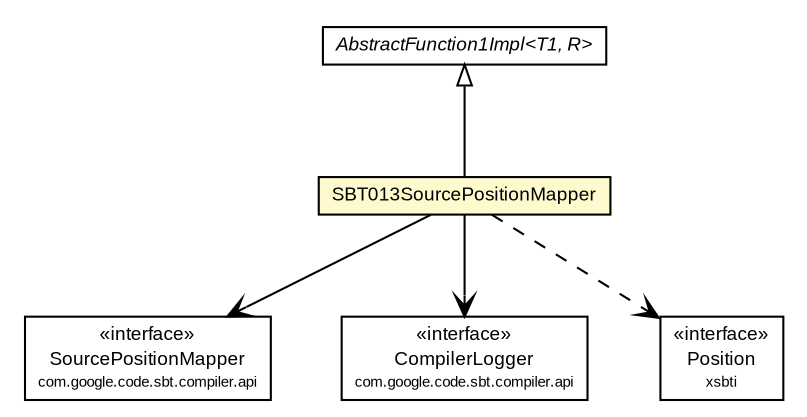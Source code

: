 #!/usr/local/bin/dot
#
# Class diagram 
# Generated by UMLGraph version R5_6-24-gf6e263 (http://www.umlgraph.org/)
#

digraph G {
	edge [fontname="arial",fontsize=10,labelfontname="arial",labelfontsize=10];
	node [fontname="arial",fontsize=10,shape=plaintext];
	nodesep=0.25;
	ranksep=0.5;
	// com.google.code.sbt.compiler.sbt013.SBT013SourcePositionMapper
	c105 [label=<<table title="com.google.code.sbt.compiler.sbt013.SBT013SourcePositionMapper" border="0" cellborder="1" cellspacing="0" cellpadding="2" port="p" bgcolor="lemonChiffon" href="./SBT013SourcePositionMapper.html">
		<tr><td><table border="0" cellspacing="0" cellpadding="1">
<tr><td align="center" balign="center"> SBT013SourcePositionMapper </td></tr>
		</table></td></tr>
		</table>>, URL="./SBT013SourcePositionMapper.html", fontname="arial", fontcolor="black", fontsize=9.0];
	// com.google.code.sbt.compiler.sbt013.AbstractFunction1Impl<T1, R>
	c111 [label=<<table title="com.google.code.sbt.compiler.sbt013.AbstractFunction1Impl" border="0" cellborder="1" cellspacing="0" cellpadding="2" port="p" href="./AbstractFunction1Impl.html">
		<tr><td><table border="0" cellspacing="0" cellpadding="1">
<tr><td align="center" balign="center"><font face="arial italic"> AbstractFunction1Impl&lt;T1, R&gt; </font></td></tr>
		</table></td></tr>
		</table>>, URL="./AbstractFunction1Impl.html", fontname="arial", fontcolor="black", fontsize=9.0];
	//com.google.code.sbt.compiler.sbt013.SBT013SourcePositionMapper extends com.google.code.sbt.compiler.sbt013.AbstractFunction1Impl<xsbti.Position, xsbti.Position>
	c111:p -> c105:p [dir=back,arrowtail=empty];
	// com.google.code.sbt.compiler.sbt013.SBT013SourcePositionMapper NAVASSOC com.google.code.sbt.compiler.api.SourcePositionMapper
	c105:p -> c112:p [taillabel="", label="", headlabel="", fontname="arial", fontcolor="black", fontsize=10.0, color="black", arrowhead=open];
	// com.google.code.sbt.compiler.sbt013.SBT013SourcePositionMapper NAVASSOC com.google.code.sbt.compiler.api.CompilerLogger
	c105:p -> c113:p [taillabel="", label="", headlabel="", fontname="arial", fontcolor="black", fontsize=10.0, color="black", arrowhead=open];
	// com.google.code.sbt.compiler.sbt013.SBT013SourcePositionMapper DEPEND xsbti.Position
	c105:p -> c114:p [taillabel="", label="", headlabel="", fontname="arial", fontcolor="black", fontsize=10.0, color="black", arrowhead=open, style=dashed];
	// xsbti.Position
	c114 [label=<<table title="xsbti.Position" border="0" cellborder="1" cellspacing="0" cellpadding="2" port="p">
		<tr><td><table border="0" cellspacing="0" cellpadding="1">
<tr><td align="center" balign="center"> &#171;interface&#187; </td></tr>
<tr><td align="center" balign="center"> Position </td></tr>
<tr><td align="center" balign="center"><font point-size="7.0"> xsbti </font></td></tr>
		</table></td></tr>
		</table>>, URL="null", fontname="arial", fontcolor="black", fontsize=9.0];
	// com.google.code.sbt.compiler.api.CompilerLogger
	c113 [label=<<table title="com.google.code.sbt.compiler.api.CompilerLogger" border="0" cellborder="1" cellspacing="0" cellpadding="2" port="p">
		<tr><td><table border="0" cellspacing="0" cellpadding="1">
<tr><td align="center" balign="center"> &#171;interface&#187; </td></tr>
<tr><td align="center" balign="center"> CompilerLogger </td></tr>
<tr><td align="center" balign="center"><font point-size="7.0"> com.google.code.sbt.compiler.api </font></td></tr>
		</table></td></tr>
		</table>>, URL="null", fontname="arial", fontcolor="black", fontsize=9.0];
	// com.google.code.sbt.compiler.api.SourcePositionMapper
	c112 [label=<<table title="com.google.code.sbt.compiler.api.SourcePositionMapper" border="0" cellborder="1" cellspacing="0" cellpadding="2" port="p">
		<tr><td><table border="0" cellspacing="0" cellpadding="1">
<tr><td align="center" balign="center"> &#171;interface&#187; </td></tr>
<tr><td align="center" balign="center"> SourcePositionMapper </td></tr>
<tr><td align="center" balign="center"><font point-size="7.0"> com.google.code.sbt.compiler.api </font></td></tr>
		</table></td></tr>
		</table>>, URL="null", fontname="arial", fontcolor="black", fontsize=9.0];
}

